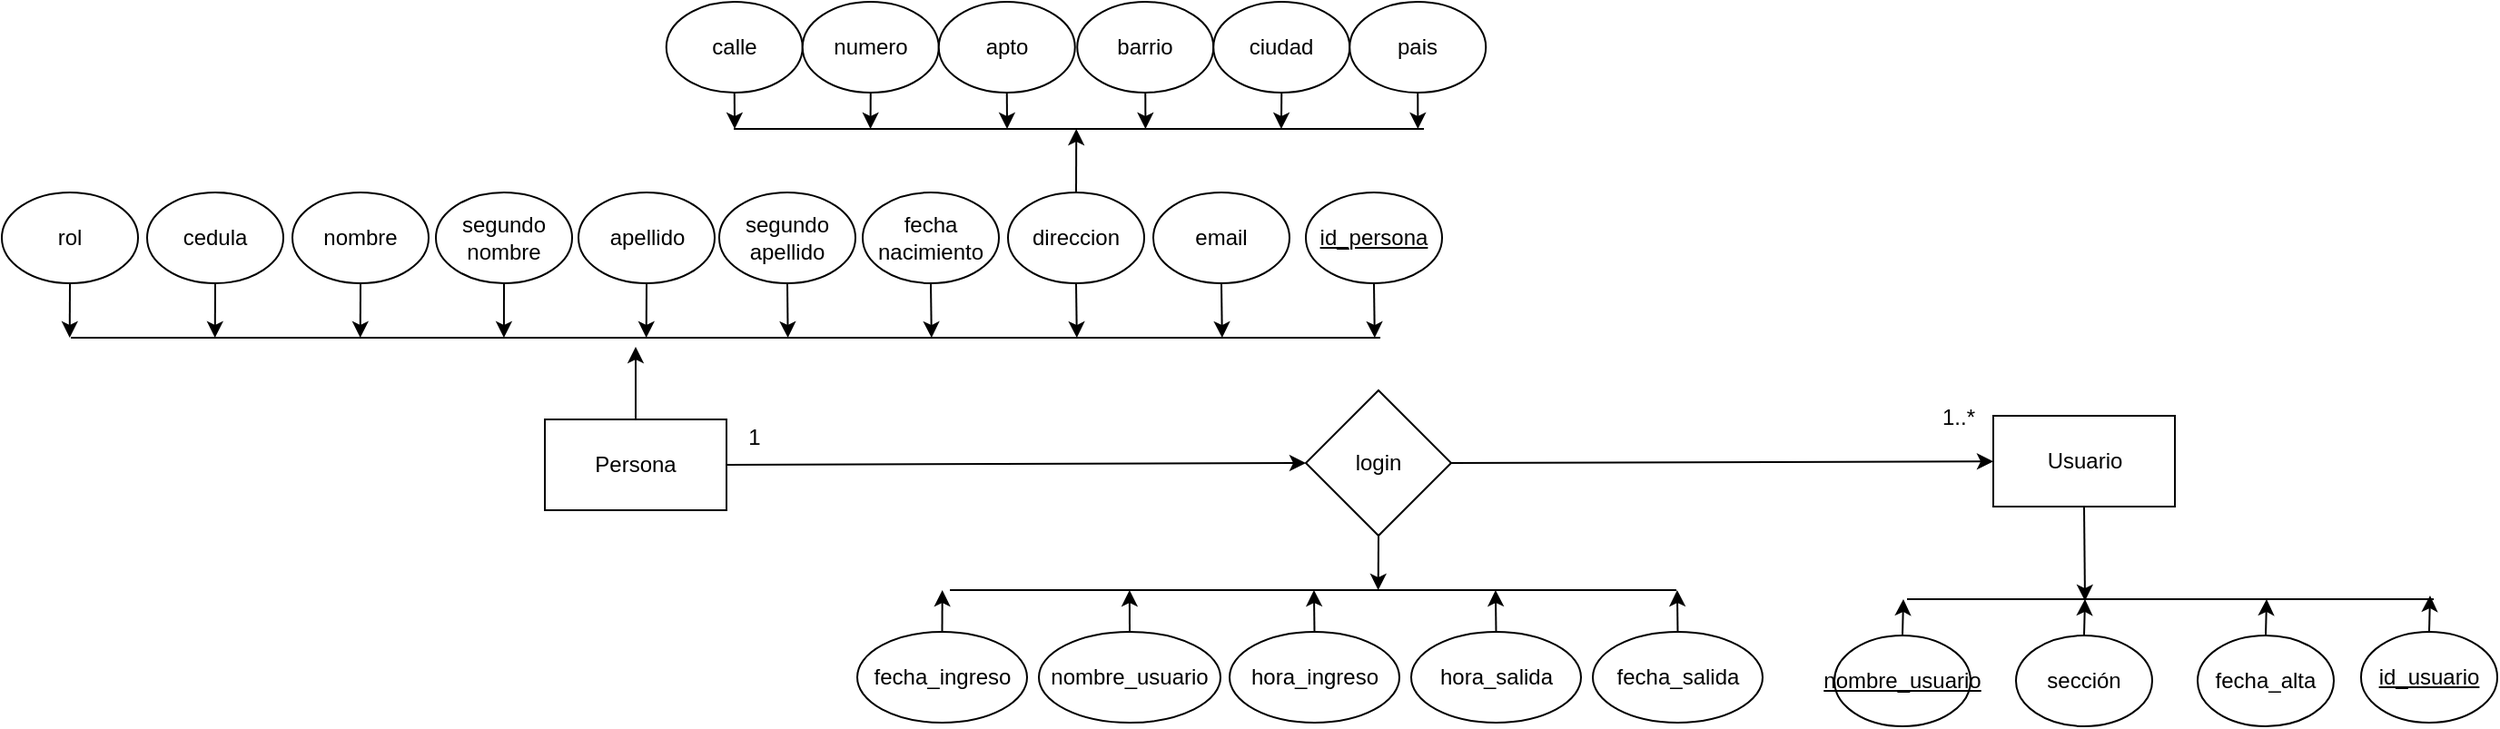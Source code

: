 <mxfile>
    <diagram id="RUSdTm3pv9lPtW6CF4fm" name="Page-1">
        <mxGraphModel dx="1596" dy="563" grid="1" gridSize="10" guides="1" tooltips="1" connect="1" arrows="1" fold="1" page="1" pageScale="1" pageWidth="850" pageHeight="1100" math="0" shadow="0">
            <root>
                <mxCell id="0"/>
                <mxCell id="1" parent="0"/>
                <mxCell id="30" style="edgeStyle=none;html=1;exitX=0.5;exitY=0;exitDx=0;exitDy=0;" parent="1" source="2" edge="1">
                    <mxGeometry relative="1" as="geometry">
                        <mxPoint x="270" y="240" as="targetPoint"/>
                    </mxGeometry>
                </mxCell>
                <mxCell id="49" style="edgeStyle=none;html=1;exitX=1;exitY=0.5;exitDx=0;exitDy=0;entryX=0;entryY=0.5;entryDx=0;entryDy=0;" parent="1" source="2" target="10" edge="1">
                    <mxGeometry relative="1" as="geometry"/>
                </mxCell>
                <mxCell id="2" value="Persona" style="rounded=0;whiteSpace=wrap;html=1;" parent="1" vertex="1">
                    <mxGeometry x="220" y="280" width="100" height="50" as="geometry"/>
                </mxCell>
                <mxCell id="38" style="edgeStyle=none;html=1;exitX=0.5;exitY=1;exitDx=0;exitDy=0;" parent="1" source="5" edge="1">
                    <mxGeometry relative="1" as="geometry">
                        <mxPoint x="38.364" y="235" as="targetPoint"/>
                    </mxGeometry>
                </mxCell>
                <mxCell id="5" value="cedula" style="ellipse;whiteSpace=wrap;html=1;" parent="1" vertex="1">
                    <mxGeometry x="1" y="155" width="75" height="50" as="geometry"/>
                </mxCell>
                <mxCell id="40" style="edgeStyle=none;html=1;exitX=0.5;exitY=1;exitDx=0;exitDy=0;" parent="1" source="6" edge="1">
                    <mxGeometry relative="1" as="geometry">
                        <mxPoint x="118.364" y="235" as="targetPoint"/>
                    </mxGeometry>
                </mxCell>
                <mxCell id="6" value="nombre" style="ellipse;whiteSpace=wrap;html=1;" parent="1" vertex="1">
                    <mxGeometry x="81" y="155" width="75" height="50" as="geometry"/>
                </mxCell>
                <mxCell id="41" style="edgeStyle=none;html=1;exitX=0.5;exitY=1;exitDx=0;exitDy=0;" parent="1" source="7" edge="1">
                    <mxGeometry relative="1" as="geometry">
                        <mxPoint x="197.455" y="235" as="targetPoint"/>
                    </mxGeometry>
                </mxCell>
                <mxCell id="7" value="segundo nombre" style="ellipse;whiteSpace=wrap;html=1;" parent="1" vertex="1">
                    <mxGeometry x="160" y="155" width="75" height="50" as="geometry"/>
                </mxCell>
                <mxCell id="31" style="edgeStyle=none;html=1;exitX=0.5;exitY=1;exitDx=0;exitDy=0;" parent="1" source="8" edge="1">
                    <mxGeometry relative="1" as="geometry">
                        <mxPoint x="275.846" y="235" as="targetPoint"/>
                    </mxGeometry>
                </mxCell>
                <mxCell id="8" value="apellido" style="ellipse;whiteSpace=wrap;html=1;" parent="1" vertex="1">
                    <mxGeometry x="238.5" y="155" width="75" height="50" as="geometry"/>
                </mxCell>
                <mxCell id="24" style="edgeStyle=none;html=1;exitX=0.5;exitY=1;exitDx=0;exitDy=0;" parent="1" source="9" edge="1">
                    <mxGeometry relative="1" as="geometry">
                        <mxPoint x="1068" y="380" as="targetPoint"/>
                    </mxGeometry>
                </mxCell>
                <mxCell id="9" value="Usuario" style="rounded=0;whiteSpace=wrap;html=1;" parent="1" vertex="1">
                    <mxGeometry x="1017.5" y="278" width="100" height="50" as="geometry"/>
                </mxCell>
                <mxCell id="43" style="edgeStyle=none;html=1;exitX=0.5;exitY=1;exitDx=0;exitDy=0;" parent="1" source="10" edge="1">
                    <mxGeometry relative="1" as="geometry">
                        <mxPoint x="678.846" y="374" as="targetPoint"/>
                    </mxGeometry>
                </mxCell>
                <mxCell id="50" style="edgeStyle=none;html=1;exitX=1;exitY=0.5;exitDx=0;exitDy=0;" parent="1" source="10" target="9" edge="1">
                    <mxGeometry relative="1" as="geometry"/>
                </mxCell>
                <mxCell id="10" value="login" style="rhombus;whiteSpace=wrap;html=1;" parent="1" vertex="1">
                    <mxGeometry x="639" y="264" width="80" height="80" as="geometry"/>
                </mxCell>
                <mxCell id="32" style="edgeStyle=none;html=1;exitX=0.5;exitY=1;exitDx=0;exitDy=0;" parent="1" source="11" edge="1">
                    <mxGeometry relative="1" as="geometry">
                        <mxPoint x="353.818" y="235" as="targetPoint"/>
                    </mxGeometry>
                </mxCell>
                <mxCell id="11" value="segundo apellido" style="ellipse;whiteSpace=wrap;html=1;" parent="1" vertex="1">
                    <mxGeometry x="316" y="155" width="75" height="50" as="geometry"/>
                </mxCell>
                <mxCell id="22" style="edgeStyle=none;html=1;exitX=0.5;exitY=0;exitDx=0;exitDy=0;" parent="1" source="13" edge="1">
                    <mxGeometry relative="1" as="geometry">
                        <mxPoint x="968" y="379" as="targetPoint"/>
                    </mxGeometry>
                </mxCell>
                <mxCell id="13" value="&lt;u&gt;nombre_usuario&lt;/u&gt;" style="ellipse;whiteSpace=wrap;html=1;" parent="1" vertex="1">
                    <mxGeometry x="930" y="399" width="75" height="50" as="geometry"/>
                </mxCell>
                <mxCell id="33" style="edgeStyle=none;html=1;exitX=0.5;exitY=1;exitDx=0;exitDy=0;" parent="1" source="14" edge="1">
                    <mxGeometry relative="1" as="geometry">
                        <mxPoint x="432.909" y="235" as="targetPoint"/>
                    </mxGeometry>
                </mxCell>
                <mxCell id="14" value="fecha nacimiento" style="ellipse;whiteSpace=wrap;html=1;" parent="1" vertex="1">
                    <mxGeometry x="395" y="155" width="75" height="50" as="geometry"/>
                </mxCell>
                <mxCell id="21" style="edgeStyle=none;html=1;exitX=0.5;exitY=0;exitDx=0;exitDy=0;" parent="1" source="15" edge="1">
                    <mxGeometry relative="1" as="geometry">
                        <mxPoint x="1068" y="379" as="targetPoint"/>
                    </mxGeometry>
                </mxCell>
                <mxCell id="15" value="sección" style="ellipse;whiteSpace=wrap;html=1;" parent="1" vertex="1">
                    <mxGeometry x="1030" y="399" width="75" height="50" as="geometry"/>
                </mxCell>
                <mxCell id="35" style="edgeStyle=none;html=1;exitX=0.5;exitY=1;exitDx=0;exitDy=0;" parent="1" source="16" edge="1">
                    <mxGeometry relative="1" as="geometry">
                        <mxPoint x="512.909" y="235" as="targetPoint"/>
                    </mxGeometry>
                </mxCell>
                <mxCell id="58" style="edgeStyle=none;html=1;exitX=0.5;exitY=0;exitDx=0;exitDy=0;" parent="1" source="16" edge="1">
                    <mxGeometry relative="1" as="geometry">
                        <mxPoint x="512.619" y="120" as="targetPoint"/>
                    </mxGeometry>
                </mxCell>
                <mxCell id="16" value="direccion" style="ellipse;whiteSpace=wrap;html=1;" parent="1" vertex="1">
                    <mxGeometry x="475" y="155" width="75" height="50" as="geometry"/>
                </mxCell>
                <mxCell id="23" style="edgeStyle=none;html=1;exitX=0.5;exitY=0;exitDx=0;exitDy=0;" parent="1" source="17" edge="1">
                    <mxGeometry relative="1" as="geometry">
                        <mxPoint x="1168" y="379" as="targetPoint"/>
                    </mxGeometry>
                </mxCell>
                <mxCell id="17" value="fecha_alta" style="ellipse;whiteSpace=wrap;html=1;" parent="1" vertex="1">
                    <mxGeometry x="1130" y="399" width="75" height="50" as="geometry"/>
                </mxCell>
                <mxCell id="37" style="edgeStyle=none;html=1;exitX=0.5;exitY=1;exitDx=0;exitDy=0;" parent="1" source="18" edge="1">
                    <mxGeometry relative="1" as="geometry">
                        <mxPoint x="-41.636" y="235" as="targetPoint"/>
                    </mxGeometry>
                </mxCell>
                <mxCell id="18" value="rol" style="ellipse;whiteSpace=wrap;html=1;" parent="1" vertex="1">
                    <mxGeometry x="-79" y="155" width="75" height="50" as="geometry"/>
                </mxCell>
                <mxCell id="36" style="edgeStyle=none;html=1;exitX=0.5;exitY=1;exitDx=0;exitDy=0;" parent="1" source="19" edge="1">
                    <mxGeometry relative="1" as="geometry">
                        <mxPoint x="592.909" y="235" as="targetPoint"/>
                    </mxGeometry>
                </mxCell>
                <mxCell id="19" value="email" style="ellipse;whiteSpace=wrap;html=1;" parent="1" vertex="1">
                    <mxGeometry x="555" y="155" width="75" height="50" as="geometry"/>
                </mxCell>
                <mxCell id="20" value="" style="endArrow=none;html=1;" parent="1" edge="1">
                    <mxGeometry width="50" height="50" relative="1" as="geometry">
                        <mxPoint x="970" y="379" as="sourcePoint"/>
                        <mxPoint x="1260" y="379" as="targetPoint"/>
                    </mxGeometry>
                </mxCell>
                <mxCell id="45" style="edgeStyle=none;html=1;exitX=0.5;exitY=0;exitDx=0;exitDy=0;" parent="1" source="25" edge="1">
                    <mxGeometry relative="1" as="geometry">
                        <mxPoint x="541.923" y="374" as="targetPoint"/>
                    </mxGeometry>
                </mxCell>
                <mxCell id="25" value="nombre_usuario" style="ellipse;whiteSpace=wrap;html=1;" parent="1" vertex="1">
                    <mxGeometry x="492" y="397" width="100" height="50" as="geometry"/>
                </mxCell>
                <mxCell id="44" style="edgeStyle=none;html=1;exitX=0.5;exitY=0;exitDx=0;exitDy=0;" parent="1" source="26" edge="1">
                    <mxGeometry relative="1" as="geometry">
                        <mxPoint x="438.846" y="374" as="targetPoint"/>
                    </mxGeometry>
                </mxCell>
                <mxCell id="26" value="fecha_ingreso" style="ellipse;whiteSpace=wrap;html=1;" parent="1" vertex="1">
                    <mxGeometry x="392" y="397" width="93.5" height="50" as="geometry"/>
                </mxCell>
                <mxCell id="27" value="" style="endArrow=none;html=1;" parent="1" edge="1">
                    <mxGeometry width="50" height="50" relative="1" as="geometry">
                        <mxPoint x="-41" y="235" as="sourcePoint"/>
                        <mxPoint x="680" y="235" as="targetPoint"/>
                    </mxGeometry>
                </mxCell>
                <mxCell id="48" style="edgeStyle=none;html=1;exitX=0.5;exitY=0;exitDx=0;exitDy=0;" parent="1" source="28" edge="1">
                    <mxGeometry relative="1" as="geometry">
                        <mxPoint x="643.462" y="374" as="targetPoint"/>
                    </mxGeometry>
                </mxCell>
                <mxCell id="28" value="hora_ingreso" style="ellipse;whiteSpace=wrap;html=1;" parent="1" vertex="1">
                    <mxGeometry x="597" y="397" width="93.5" height="50" as="geometry"/>
                </mxCell>
                <mxCell id="47" style="edgeStyle=none;html=1;exitX=0.5;exitY=0;exitDx=0;exitDy=0;" parent="1" source="29" edge="1">
                    <mxGeometry relative="1" as="geometry">
                        <mxPoint x="843.462" y="374" as="targetPoint"/>
                    </mxGeometry>
                </mxCell>
                <mxCell id="29" value="fecha_salida" style="ellipse;whiteSpace=wrap;html=1;" parent="1" vertex="1">
                    <mxGeometry x="797" y="397" width="93.5" height="50" as="geometry"/>
                </mxCell>
                <mxCell id="46" style="edgeStyle=none;html=1;exitX=0.5;exitY=0;exitDx=0;exitDy=0;" parent="1" source="34" edge="1">
                    <mxGeometry relative="1" as="geometry">
                        <mxPoint x="743.462" y="374" as="targetPoint"/>
                    </mxGeometry>
                </mxCell>
                <mxCell id="34" value="hora_salida" style="ellipse;whiteSpace=wrap;html=1;" parent="1" vertex="1">
                    <mxGeometry x="697" y="397" width="93.5" height="50" as="geometry"/>
                </mxCell>
                <mxCell id="42" value="" style="endArrow=none;html=1;" parent="1" edge="1">
                    <mxGeometry width="50" height="50" relative="1" as="geometry">
                        <mxPoint x="443" y="374" as="sourcePoint"/>
                        <mxPoint x="843" y="374" as="targetPoint"/>
                    </mxGeometry>
                </mxCell>
                <mxCell id="62" style="edgeStyle=none;html=1;exitX=0.5;exitY=1;exitDx=0;exitDy=0;" parent="1" source="51" edge="1">
                    <mxGeometry relative="1" as="geometry">
                        <mxPoint x="324.524" y="120" as="targetPoint"/>
                    </mxGeometry>
                </mxCell>
                <mxCell id="51" value="calle" style="ellipse;whiteSpace=wrap;html=1;" parent="1" vertex="1">
                    <mxGeometry x="286.88" y="50" width="75" height="50" as="geometry"/>
                </mxCell>
                <mxCell id="63" style="edgeStyle=none;html=1;exitX=0.5;exitY=1;exitDx=0;exitDy=0;" parent="1" source="52" edge="1">
                    <mxGeometry relative="1" as="geometry">
                        <mxPoint x="399.286" y="120" as="targetPoint"/>
                    </mxGeometry>
                </mxCell>
                <mxCell id="52" value="numero" style="ellipse;whiteSpace=wrap;html=1;" parent="1" vertex="1">
                    <mxGeometry x="361.88" y="50" width="75" height="50" as="geometry"/>
                </mxCell>
                <mxCell id="64" style="edgeStyle=none;html=1;exitX=0.5;exitY=1;exitDx=0;exitDy=0;" parent="1" source="53" edge="1">
                    <mxGeometry relative="1" as="geometry">
                        <mxPoint x="474.524" y="120" as="targetPoint"/>
                    </mxGeometry>
                </mxCell>
                <mxCell id="53" value="apto" style="ellipse;whiteSpace=wrap;html=1;" parent="1" vertex="1">
                    <mxGeometry x="436.88" y="50" width="75" height="50" as="geometry"/>
                </mxCell>
                <mxCell id="59" style="edgeStyle=none;html=1;exitX=0.5;exitY=1;exitDx=0;exitDy=0;" parent="1" source="54" edge="1">
                    <mxGeometry relative="1" as="geometry">
                        <mxPoint x="550.714" y="120" as="targetPoint"/>
                    </mxGeometry>
                </mxCell>
                <mxCell id="54" value="barrio" style="ellipse;whiteSpace=wrap;html=1;" parent="1" vertex="1">
                    <mxGeometry x="513.13" y="50" width="75" height="50" as="geometry"/>
                </mxCell>
                <mxCell id="60" style="edgeStyle=none;html=1;exitX=0.5;exitY=1;exitDx=0;exitDy=0;" parent="1" source="55" edge="1">
                    <mxGeometry relative="1" as="geometry">
                        <mxPoint x="625.476" y="120" as="targetPoint"/>
                    </mxGeometry>
                </mxCell>
                <mxCell id="55" value="ciudad" style="ellipse;whiteSpace=wrap;html=1;" parent="1" vertex="1">
                    <mxGeometry x="588.13" y="50" width="75" height="50" as="geometry"/>
                </mxCell>
                <mxCell id="61" style="edgeStyle=none;html=1;exitX=0.5;exitY=1;exitDx=0;exitDy=0;" parent="1" source="56" edge="1">
                    <mxGeometry relative="1" as="geometry">
                        <mxPoint x="700.714" y="120" as="targetPoint"/>
                    </mxGeometry>
                </mxCell>
                <mxCell id="56" value="pais" style="ellipse;whiteSpace=wrap;html=1;" parent="1" vertex="1">
                    <mxGeometry x="663.13" y="50" width="75" height="50" as="geometry"/>
                </mxCell>
                <mxCell id="57" value="" style="endArrow=none;html=1;" parent="1" edge="1">
                    <mxGeometry width="50" height="50" relative="1" as="geometry">
                        <mxPoint x="324" y="120" as="sourcePoint"/>
                        <mxPoint x="704" y="120" as="targetPoint"/>
                    </mxGeometry>
                </mxCell>
                <mxCell id="77" style="edgeStyle=none;html=1;exitX=0.5;exitY=1;exitDx=0;exitDy=0;" edge="1" parent="1" source="78">
                    <mxGeometry relative="1" as="geometry">
                        <mxPoint x="676.909" y="235" as="targetPoint"/>
                    </mxGeometry>
                </mxCell>
                <mxCell id="78" value="&lt;u&gt;id_persona&lt;/u&gt;" style="ellipse;whiteSpace=wrap;html=1;" vertex="1" parent="1">
                    <mxGeometry x="639" y="155" width="75" height="50" as="geometry"/>
                </mxCell>
                <mxCell id="79" style="edgeStyle=none;html=1;exitX=0.5;exitY=0;exitDx=0;exitDy=0;" edge="1" parent="1" source="80">
                    <mxGeometry relative="1" as="geometry">
                        <mxPoint x="1258" y="377" as="targetPoint"/>
                    </mxGeometry>
                </mxCell>
                <mxCell id="80" value="&lt;u&gt;id_usuario&lt;/u&gt;" style="ellipse;whiteSpace=wrap;html=1;" vertex="1" parent="1">
                    <mxGeometry x="1220" y="397" width="75" height="50" as="geometry"/>
                </mxCell>
                <mxCell id="81" value="1" style="text;html=1;align=center;verticalAlign=middle;resizable=0;points=[];autosize=1;strokeColor=none;fillColor=none;" vertex="1" parent="1">
                    <mxGeometry x="320" y="275" width="30" height="30" as="geometry"/>
                </mxCell>
                <mxCell id="82" value="1..*" style="text;html=1;align=center;verticalAlign=middle;resizable=0;points=[];autosize=1;strokeColor=none;fillColor=none;" vertex="1" parent="1">
                    <mxGeometry x="977.5" y="264" width="40" height="30" as="geometry"/>
                </mxCell>
            </root>
        </mxGraphModel>
    </diagram>
    <diagram id="cOhhBOcfqTIcmia-RXiQ" name="Page-1">
        <mxGraphModel grid="1" page="1" gridSize="10" guides="1" tooltips="1" connect="1" arrows="1" fold="1" pageScale="1" pageWidth="850" pageHeight="1100" math="0" shadow="0">
            <root>
                <mxCell id="0"/>
                <mxCell id="1" parent="0"/>
                <mxCell id="2" value="Persona" style="rounded=0;whiteSpace=wrap;html=1;" parent="1" vertex="1">
                    <mxGeometry x="450" y="260" width="120" height="60" as="geometry"/>
                </mxCell>
                <mxCell id="3" value="Usuario" style="rounded=0;whiteSpace=wrap;html=1;" vertex="1" parent="1">
                    <mxGeometry x="450" y="560" width="120" height="60" as="geometry"/>
                </mxCell>
                <mxCell id="4" value="login" style="rhombus;whiteSpace=wrap;html=1;" vertex="1" parent="1">
                    <mxGeometry x="470" y="400" width="80" height="80" as="geometry"/>
                </mxCell>
            </root>
        </mxGraphModel>
    </diagram>
</mxfile>